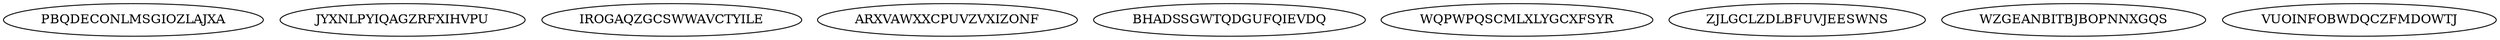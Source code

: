 digraph "N9M0" {
	PBQDECONLMSGIOZLAJXA			[Weight=10, Start=0, Processor=1];
	JYXNLPYIQAGZRFXIHVPU			[Weight=16, Start=10, Processor=1];
	IROGAQZGCSWWAVCTYILE			[Weight=18, Start=0, Processor=2];
	ARXVAWXXCPUVZVXIZONF			[Weight=17, Start=0, Processor=3];
	BHADSSGWTQDGUFQIEVDQ			[Weight=16, Start=0, Processor=4];
	WQPWPQSCMLXLYGCXFSYR			[Weight=14, Start=0, Processor=5];
	ZJLGCLZDLBFUVJEESWNS			[Weight=15, Start=14, Processor=5];
	WZGEANBITBJBOPNNXGQS			[Weight=12, Start=17, Processor=3];
	VUOINFOBWDQCZFMDOWTJ			[Weight=12, Start=16, Processor=4];
}
